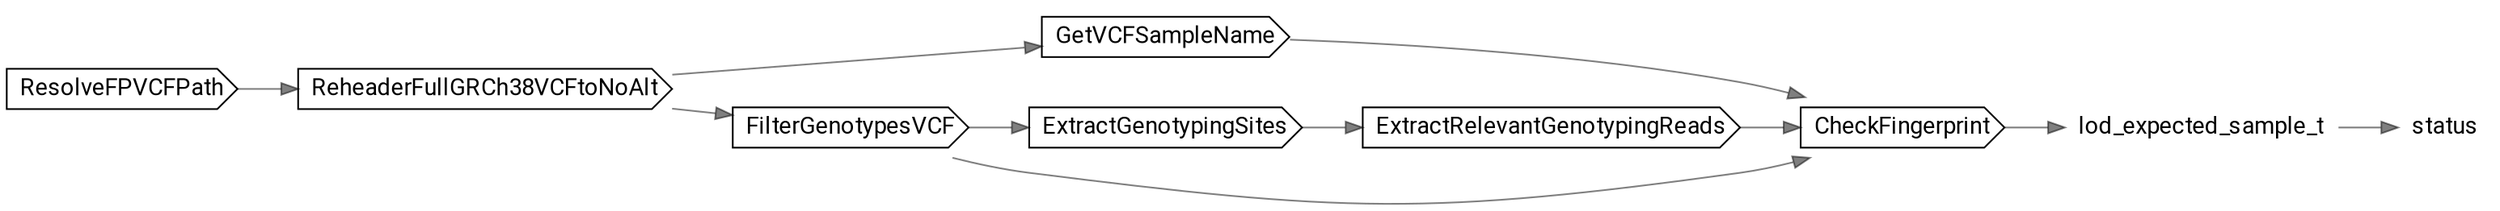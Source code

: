 // FPCheckAoU
digraph {
	compound=true rankdir=LR
	node [fontname=Roboto]
	edge [color="#00000080"]
	"call-ResolveFPVCFPath" [label=ResolveFPVCFPath shape=cds]
	"call-ReheaderFullGRCh38VCFtoNoAlt" [label=ReheaderFullGRCh38VCFtoNoAlt shape=cds]
	"call-GetVCFSampleName" [label=GetVCFSampleName shape=cds]
	"call-FilterGenotypesVCF" [label=FilterGenotypesVCF shape=cds]
	"call-ExtractGenotypingSites" [label=ExtractGenotypingSites shape=cds]
	"call-ExtractRelevantGenotypingReads" [label=ExtractRelevantGenotypingReads shape=cds]
	"call-CheckFingerprint" [label=CheckFingerprint shape=cds]
	"decl-lod_expected_sample_t" [label=lod_expected_sample_t shape=plaintext]
	"decl-status" [label=status shape=plaintext]
	"call-ResolveFPVCFPath" -> "call-ReheaderFullGRCh38VCFtoNoAlt"
	"call-ReheaderFullGRCh38VCFtoNoAlt" -> "call-GetVCFSampleName"
	"call-ReheaderFullGRCh38VCFtoNoAlt" -> "call-FilterGenotypesVCF"
	"call-FilterGenotypesVCF" -> "call-ExtractGenotypingSites"
	"call-ExtractGenotypingSites" -> "call-ExtractRelevantGenotypingReads"
	"call-GetVCFSampleName" -> "call-CheckFingerprint"
	"call-FilterGenotypesVCF" -> "call-CheckFingerprint"
	"call-ExtractRelevantGenotypingReads" -> "call-CheckFingerprint"
	"call-CheckFingerprint" -> "decl-lod_expected_sample_t"
	"decl-lod_expected_sample_t" -> "decl-status"
}
